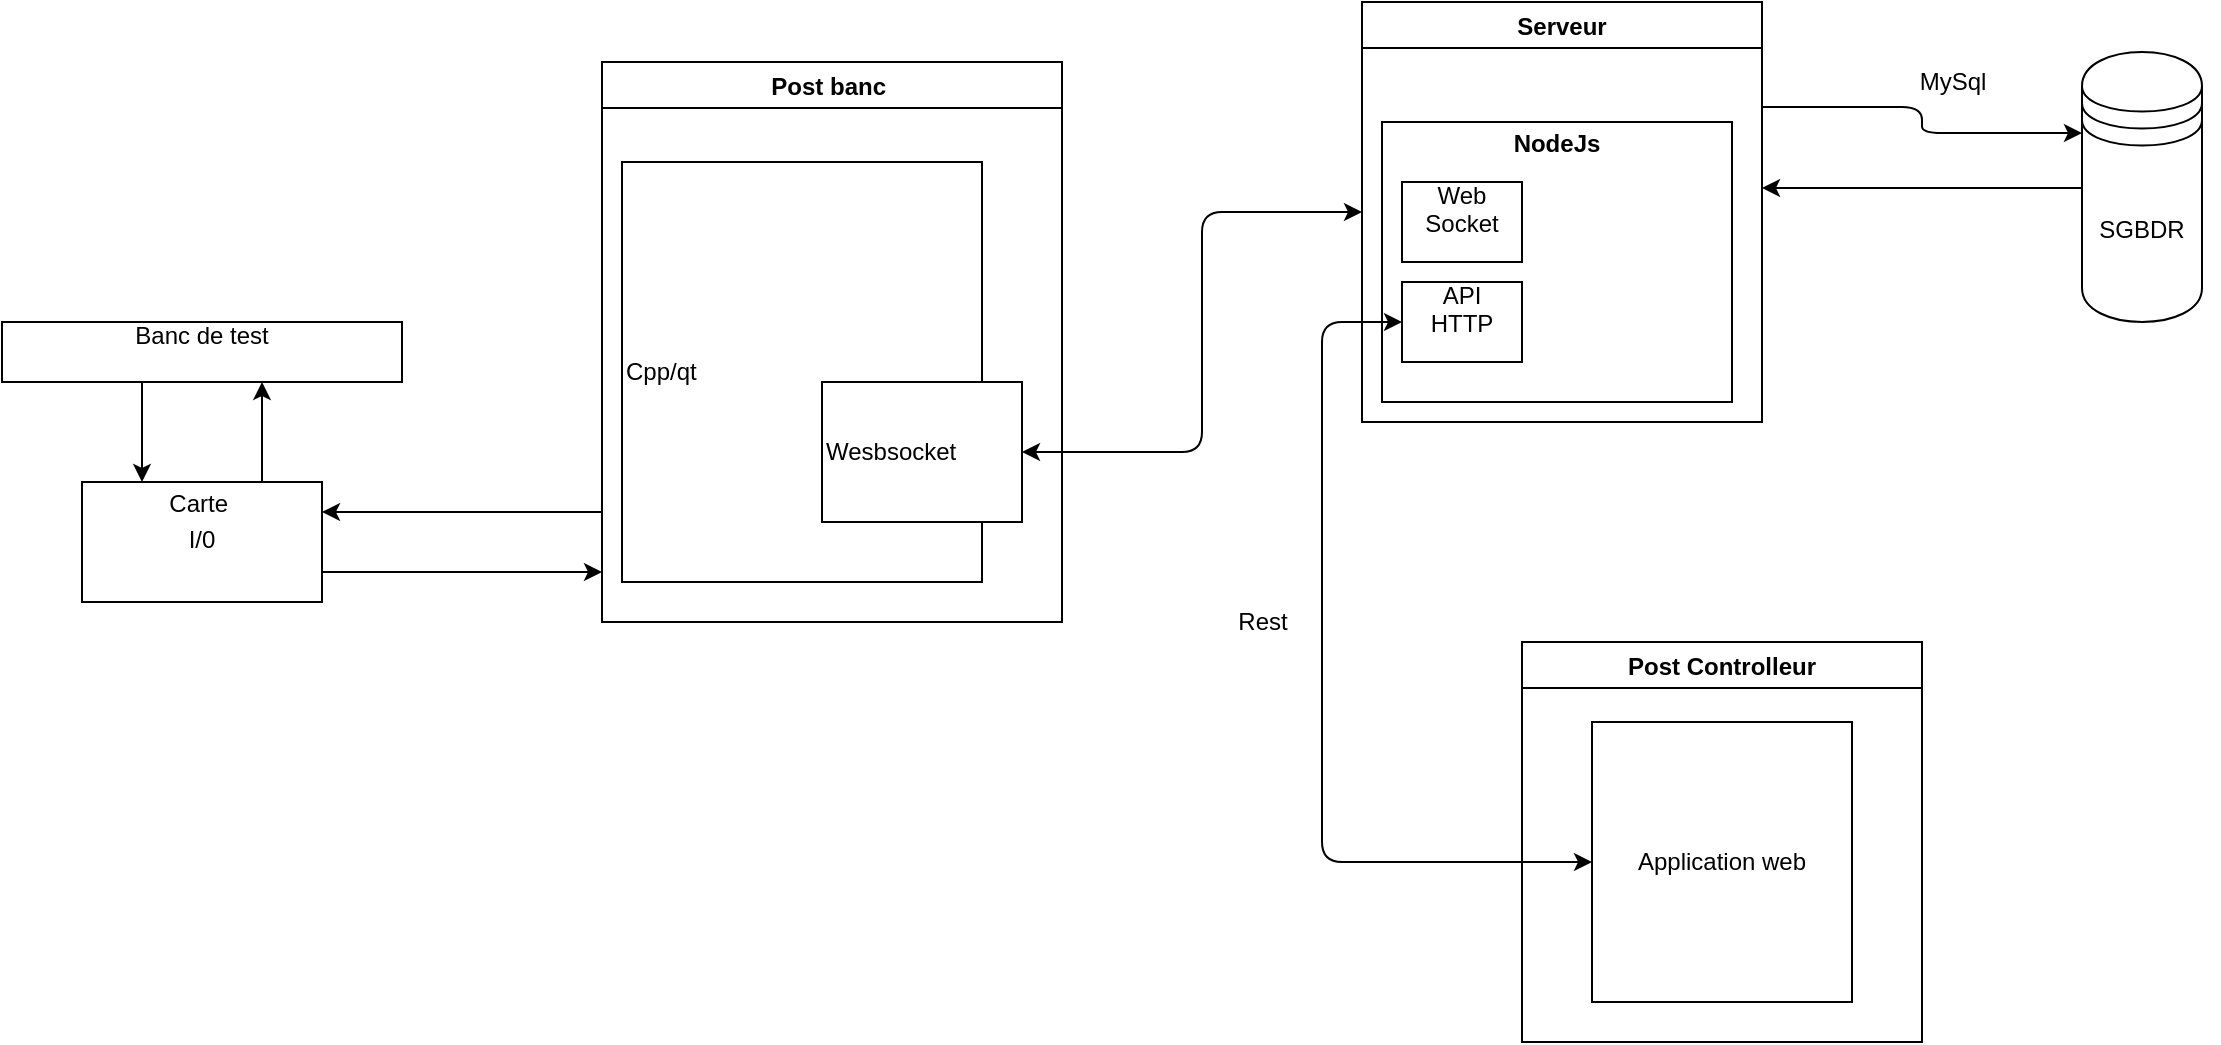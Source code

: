 <mxfile>
    <diagram id="60wEjcT7XKU4-5kqp1nM" name="Page-1">
        <mxGraphModel dx="820" dy="282" grid="1" gridSize="10" guides="1" tooltips="1" connect="1" arrows="1" fold="1" page="1" pageScale="1" pageWidth="1169" pageHeight="1654" math="0" shadow="0">
            <root>
                <mxCell id="0"/>
                <mxCell id="1" parent="0"/>
                <mxCell id="20" style="edgeStyle=orthogonalEdgeStyle;html=1;exitX=1;exitY=0.5;exitDx=0;exitDy=0;entryX=0;entryY=0.5;entryDx=0;entryDy=0;startArrow=classic;startFill=1;" parent="1" source="8" target="9" edge="1">
                    <mxGeometry relative="1" as="geometry">
                        <Array as="points">
                            <mxPoint x="640" y="345"/>
                            <mxPoint x="640" y="225"/>
                        </Array>
                    </mxGeometry>
                </mxCell>
                <mxCell id="6" value="Post banc " style="swimlane;" parent="1" vertex="1">
                    <mxGeometry x="340" y="150" width="230" height="280" as="geometry"/>
                </mxCell>
                <mxCell id="7" value="Cpp/qt" style="shape=rect;html=1;whiteSpace=wrap;align=left;" parent="6" vertex="1">
                    <mxGeometry x="10" y="50" width="180" height="210" as="geometry"/>
                </mxCell>
                <mxCell id="8" value="Wesbsocket" style="shape=rect;html=1;whiteSpace=wrap;align=left;" parent="6" vertex="1">
                    <mxGeometry x="110" y="160" width="100" height="70" as="geometry"/>
                </mxCell>
                <mxCell id="29" style="edgeStyle=none;html=1;exitX=1;exitY=0.25;exitDx=0;exitDy=0;startArrow=none;startFill=0;endArrow=classic;endFill=1;" parent="1" source="28" edge="1">
                    <mxGeometry relative="1" as="geometry">
                        <mxPoint x="1110" y="173" as="targetPoint"/>
                    </mxGeometry>
                </mxCell>
                <mxCell id="30" style="edgeStyle=orthogonalEdgeStyle;html=1;startArrow=classic;startFill=1;endArrow=none;endFill=0;" parent="1" target="28" edge="1">
                    <mxGeometry relative="1" as="geometry">
                        <mxPoint x="1080" y="300" as="targetPoint"/>
                        <mxPoint x="920" y="213" as="sourcePoint"/>
                        <Array as="points">
                            <mxPoint x="920" y="213"/>
                        </Array>
                    </mxGeometry>
                </mxCell>
                <mxCell id="34" style="edgeStyle=orthogonalEdgeStyle;html=1;exitX=1;exitY=0.25;exitDx=0;exitDy=0;startArrow=none;startFill=0;endArrow=classic;endFill=1;entryX=0;entryY=0.3;entryDx=0;entryDy=0;" parent="1" source="9" target="28" edge="1">
                    <mxGeometry relative="1" as="geometry">
                        <mxPoint x="1070" y="200" as="targetPoint"/>
                    </mxGeometry>
                </mxCell>
                <mxCell id="9" value="Serveur" style="swimlane;" parent="1" vertex="1">
                    <mxGeometry x="720" y="120" width="200" height="210" as="geometry"/>
                </mxCell>
                <mxCell id="17" value="&lt;p style=&quot;margin: 0px ; margin-top: 4px ; text-align: center&quot;&gt;&lt;b&gt;NodeJs&lt;/b&gt;&lt;/p&gt;" style="shape=rect;html=1;overflow=fill;html=1;whiteSpace=wrap;align=center;" parent="9" vertex="1">
                    <mxGeometry x="10" y="60" width="175" height="140" as="geometry"/>
                </mxCell>
                <mxCell id="18" value="Web Socket" style="shape=rect;html=1;overflow=fill;html=1;whiteSpace=wrap;align=center;" parent="9" vertex="1">
                    <mxGeometry x="20" y="90" width="60" height="40" as="geometry"/>
                </mxCell>
                <mxCell id="19" value="API&lt;br&gt;HTTP" style="shape=rect;html=1;overflow=fill;html=1;whiteSpace=wrap;align=center;" parent="9" vertex="1">
                    <mxGeometry x="20" y="140" width="60" height="40" as="geometry"/>
                </mxCell>
                <mxCell id="12" value="Post Controlleur" style="swimlane;" parent="1" vertex="1">
                    <mxGeometry x="800" y="440" width="200" height="200" as="geometry"/>
                </mxCell>
                <mxCell id="13" value="Application web" style="shape=rect;html=1;whiteSpace=wrap;align=center;" parent="12" vertex="1">
                    <mxGeometry x="35" y="40" width="130" height="140" as="geometry"/>
                </mxCell>
                <mxCell id="21" style="edgeStyle=orthogonalEdgeStyle;html=1;exitX=0;exitY=0.5;exitDx=0;exitDy=0;entryX=0;entryY=0.5;entryDx=0;entryDy=0;startArrow=classic;startFill=1;" parent="1" source="19" target="13" edge="1">
                    <mxGeometry relative="1" as="geometry">
                        <Array as="points">
                            <mxPoint x="700" y="280"/>
                            <mxPoint x="700" y="550"/>
                        </Array>
                    </mxGeometry>
                </mxCell>
                <mxCell id="23" style="html=1;exitX=1;exitY=0.25;exitDx=0;exitDy=0;startArrow=classic;startFill=1;endArrow=none;endFill=0;" parent="1" source="22" edge="1">
                    <mxGeometry relative="1" as="geometry">
                        <mxPoint x="340" y="375" as="targetPoint"/>
                    </mxGeometry>
                </mxCell>
                <mxCell id="24" style="edgeStyle=none;html=1;exitX=1;exitY=0.75;exitDx=0;exitDy=0;startArrow=none;startFill=0;" parent="1" source="22" edge="1">
                    <mxGeometry relative="1" as="geometry">
                        <mxPoint x="340" y="405" as="targetPoint"/>
                    </mxGeometry>
                </mxCell>
                <mxCell id="25" style="edgeStyle=none;html=1;exitX=0.25;exitY=0;exitDx=0;exitDy=0;startArrow=classic;startFill=1;endArrow=none;endFill=0;" parent="1" source="22" edge="1">
                    <mxGeometry relative="1" as="geometry">
                        <mxPoint x="110" y="310" as="targetPoint"/>
                    </mxGeometry>
                </mxCell>
                <mxCell id="26" style="edgeStyle=none;html=1;exitX=0.75;exitY=0;exitDx=0;exitDy=0;startArrow=none;startFill=0;" parent="1" source="22" edge="1">
                    <mxGeometry relative="1" as="geometry">
                        <mxPoint x="170" y="310" as="targetPoint"/>
                    </mxGeometry>
                </mxCell>
                <mxCell id="22" value="&lt;p style=&quot;margin: 0px ; margin-top: 4px ; text-align: center&quot;&gt;Carte&amp;nbsp;&lt;/p&gt;&lt;p style=&quot;margin: 0px ; margin-top: 4px ; text-align: center&quot;&gt;I/0&lt;/p&gt;" style="shape=rect;html=1;overflow=fill;html=1;whiteSpace=wrap;align=center;" parent="1" vertex="1">
                    <mxGeometry x="80" y="360" width="120" height="60" as="geometry"/>
                </mxCell>
                <mxCell id="27" value="Banc de test" style="shape=rect;html=1;overflow=fill;html=1;whiteSpace=wrap;align=center;" parent="1" vertex="1">
                    <mxGeometry x="40" y="280" width="200" height="30" as="geometry"/>
                </mxCell>
                <mxCell id="31" value="MySql" style="text;html=1;resizable=0;autosize=1;align=center;verticalAlign=middle;points=[];fillColor=none;strokeColor=none;rounded=0;" parent="1" vertex="1">
                    <mxGeometry x="990" y="150" width="50" height="20" as="geometry"/>
                </mxCell>
                <mxCell id="32" value="Rest" style="text;html=1;resizable=0;autosize=1;align=center;verticalAlign=middle;points=[];fillColor=none;strokeColor=none;rounded=0;" parent="1" vertex="1">
                    <mxGeometry x="650" y="420" width="40" height="20" as="geometry"/>
                </mxCell>
                <mxCell id="28" value="SGBDR" style="shape=datastore;whiteSpace=wrap;html=1;" parent="1" vertex="1">
                    <mxGeometry x="1080" y="145" width="60" height="135" as="geometry"/>
                </mxCell>
            </root>
        </mxGraphModel>
    </diagram>
</mxfile>